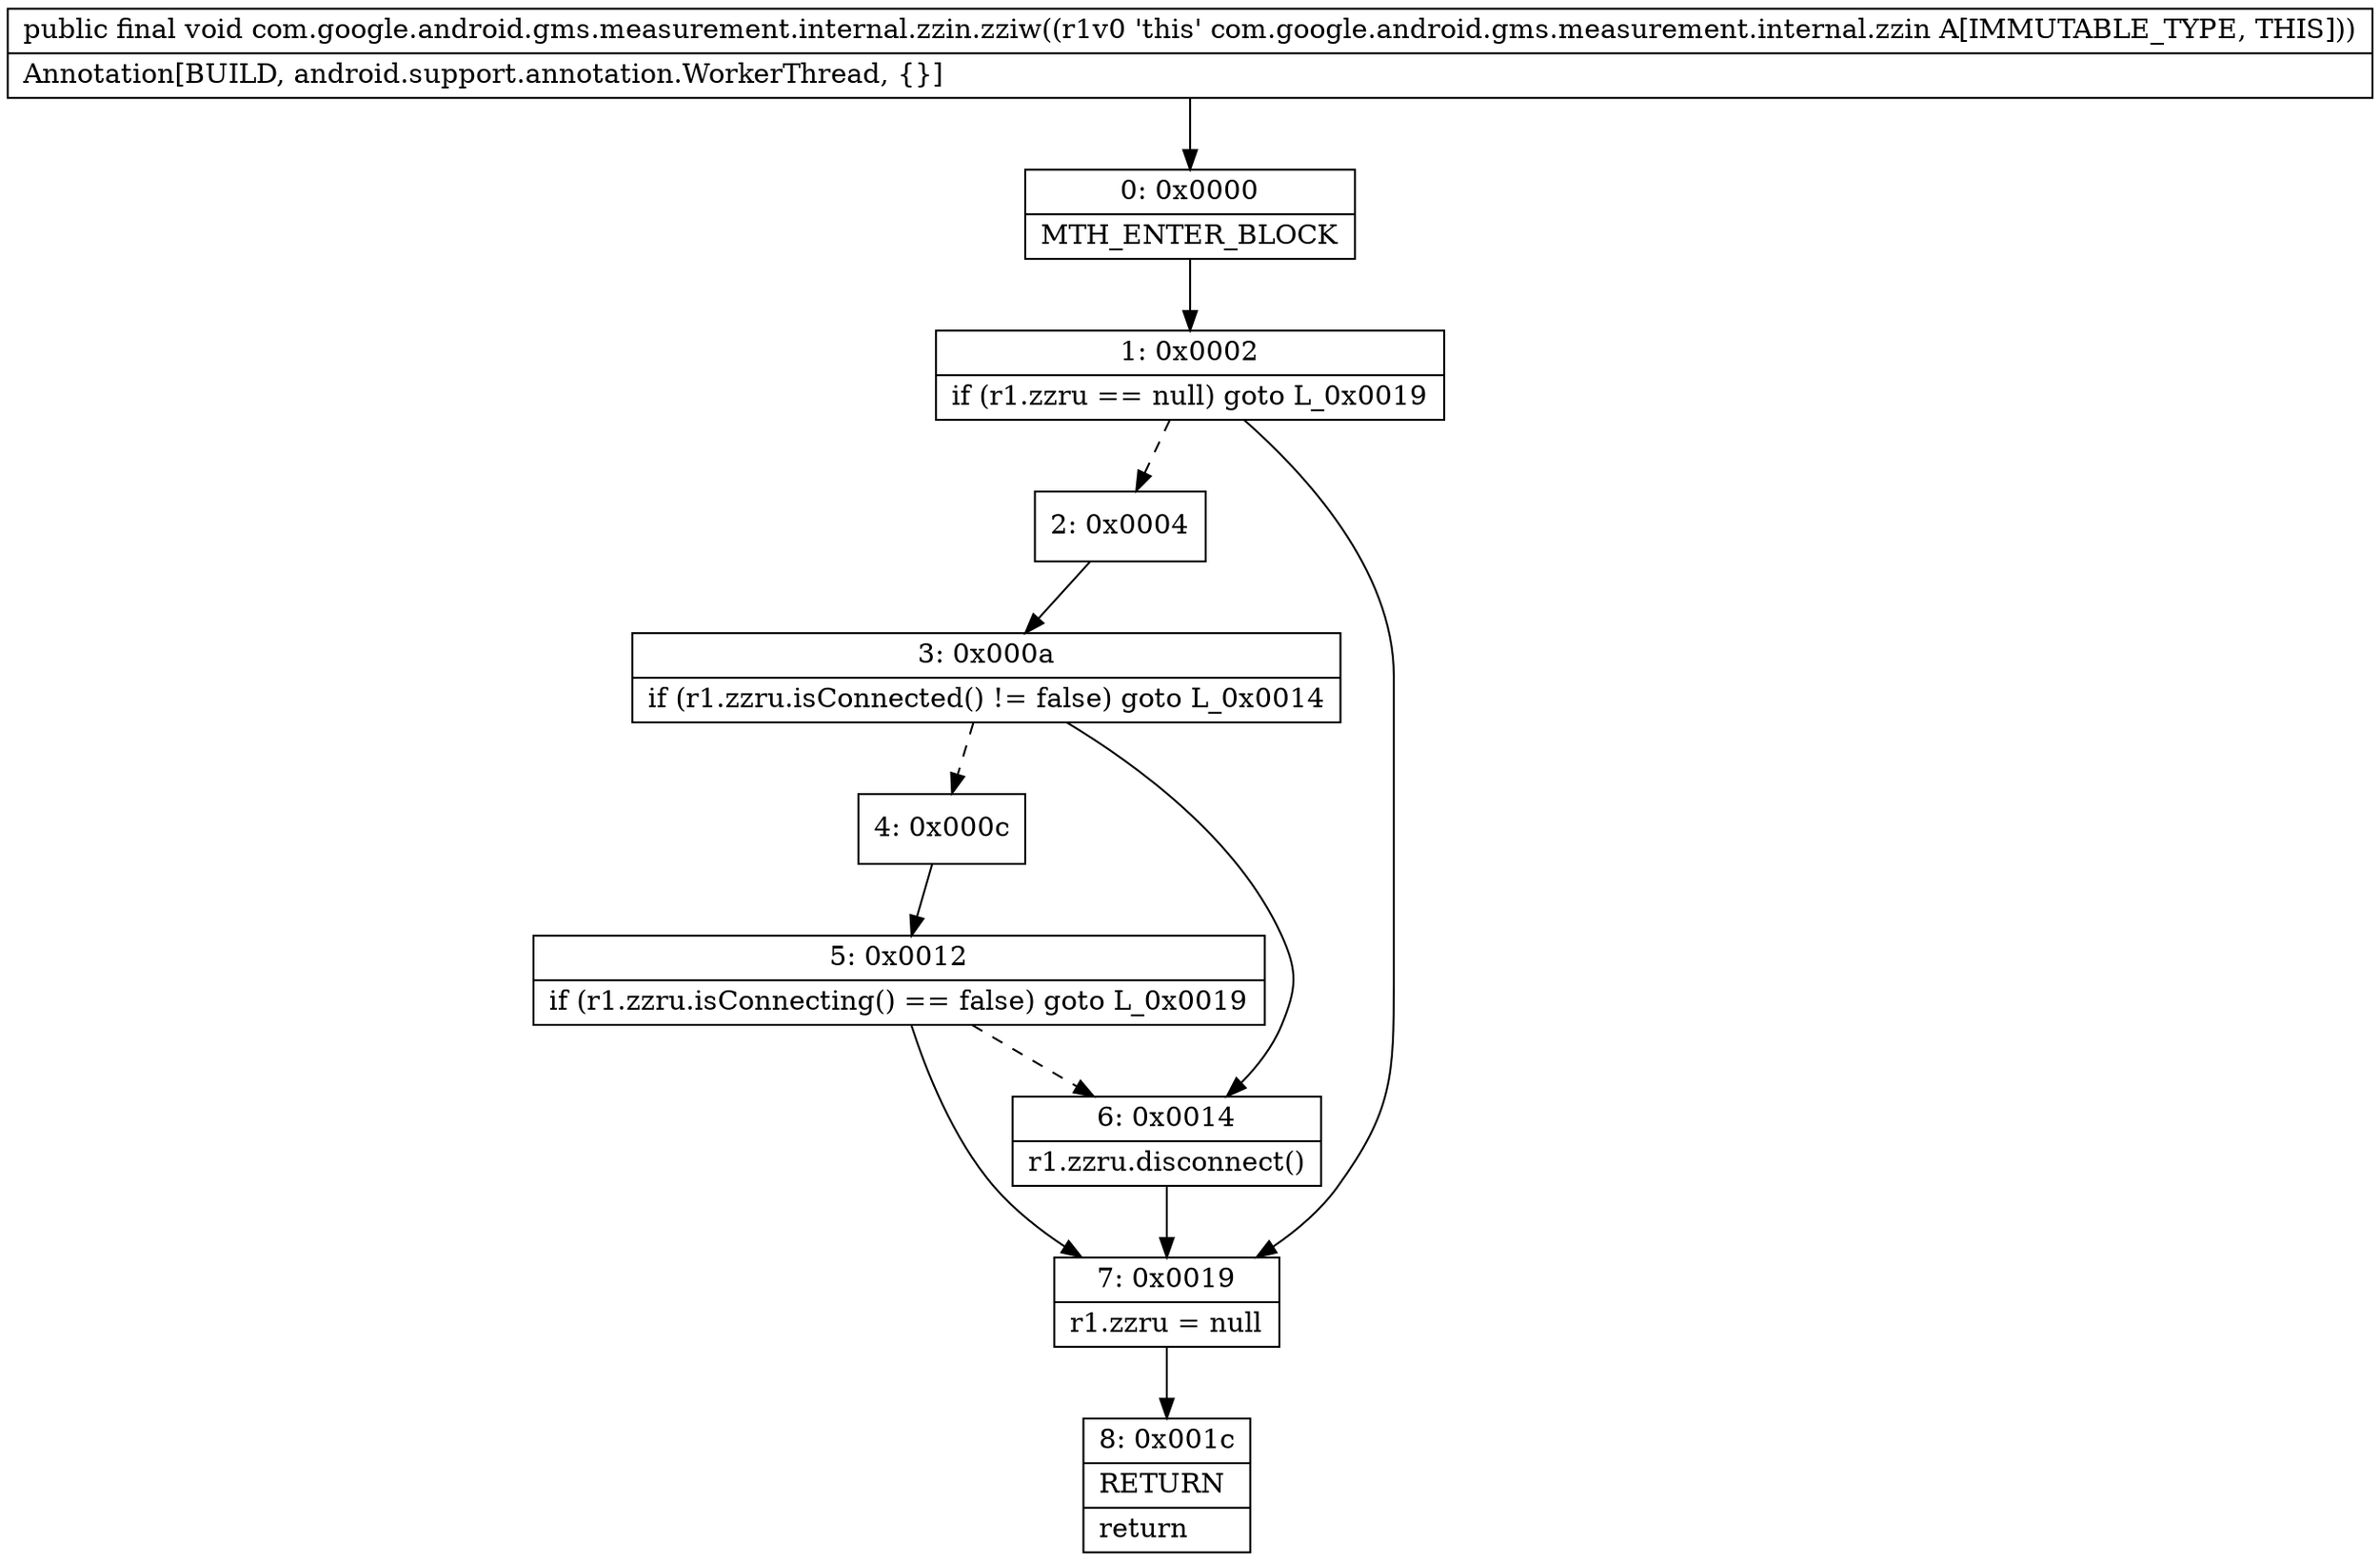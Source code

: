 digraph "CFG forcom.google.android.gms.measurement.internal.zzin.zziw()V" {
Node_0 [shape=record,label="{0\:\ 0x0000|MTH_ENTER_BLOCK\l}"];
Node_1 [shape=record,label="{1\:\ 0x0002|if (r1.zzru == null) goto L_0x0019\l}"];
Node_2 [shape=record,label="{2\:\ 0x0004}"];
Node_3 [shape=record,label="{3\:\ 0x000a|if (r1.zzru.isConnected() != false) goto L_0x0014\l}"];
Node_4 [shape=record,label="{4\:\ 0x000c}"];
Node_5 [shape=record,label="{5\:\ 0x0012|if (r1.zzru.isConnecting() == false) goto L_0x0019\l}"];
Node_6 [shape=record,label="{6\:\ 0x0014|r1.zzru.disconnect()\l}"];
Node_7 [shape=record,label="{7\:\ 0x0019|r1.zzru = null\l}"];
Node_8 [shape=record,label="{8\:\ 0x001c|RETURN\l|return\l}"];
MethodNode[shape=record,label="{public final void com.google.android.gms.measurement.internal.zzin.zziw((r1v0 'this' com.google.android.gms.measurement.internal.zzin A[IMMUTABLE_TYPE, THIS]))  | Annotation[BUILD, android.support.annotation.WorkerThread, \{\}]\l}"];
MethodNode -> Node_0;
Node_0 -> Node_1;
Node_1 -> Node_2[style=dashed];
Node_1 -> Node_7;
Node_2 -> Node_3;
Node_3 -> Node_4[style=dashed];
Node_3 -> Node_6;
Node_4 -> Node_5;
Node_5 -> Node_6[style=dashed];
Node_5 -> Node_7;
Node_6 -> Node_7;
Node_7 -> Node_8;
}

